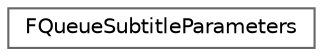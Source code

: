 digraph "Graphical Class Hierarchy"
{
 // INTERACTIVE_SVG=YES
 // LATEX_PDF_SIZE
  bgcolor="transparent";
  edge [fontname=Helvetica,fontsize=10,labelfontname=Helvetica,labelfontsize=10];
  node [fontname=Helvetica,fontsize=10,shape=box,height=0.2,width=0.4];
  rankdir="LR";
  Node0 [id="Node000000",label="FQueueSubtitleParameters",height=0.2,width=0.4,color="grey40", fillcolor="white", style="filled",URL="$df/d7e/structFQueueSubtitleParameters.html",tooltip="Base class for subtitle data being attached to assets."];
}
